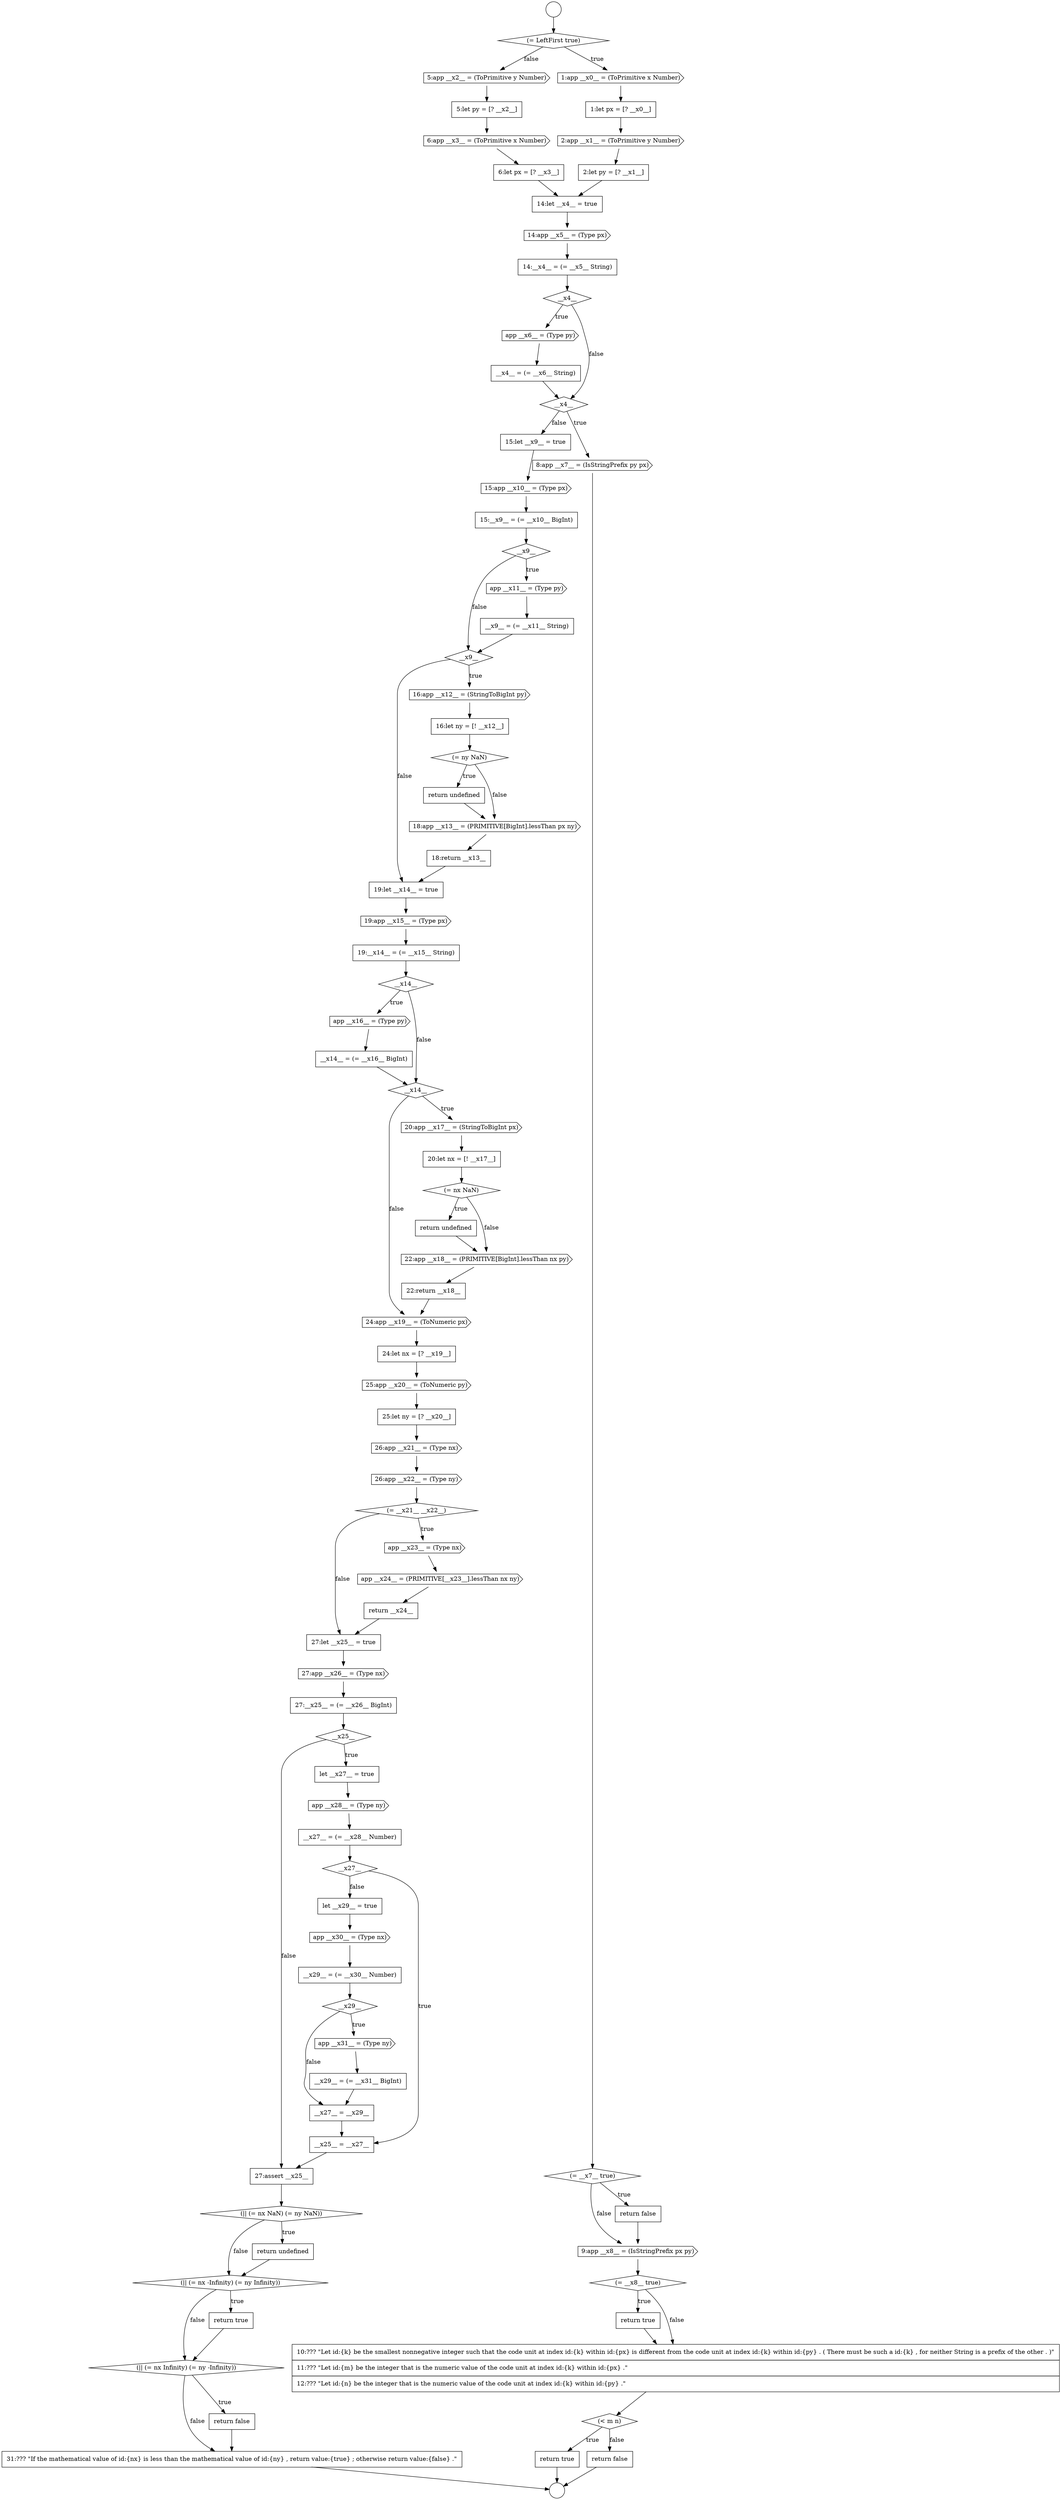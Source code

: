 digraph {
  node911 [shape=none, margin=0, label=<<font color="black">
    <table border="0" cellborder="1" cellspacing="0" cellpadding="10">
      <tr><td align="left">27:let __x25__ = true</td></tr>
    </table>
  </font>> color="black" fillcolor="white" style=filled]
  node919 [shape=none, margin=0, label=<<font color="black">
    <table border="0" cellborder="1" cellspacing="0" cellpadding="10">
      <tr><td align="left">let __x29__ = true</td></tr>
    </table>
  </font>> color="black" fillcolor="white" style=filled]
  node927 [shape=none, margin=0, label=<<font color="black">
    <table border="0" cellborder="1" cellspacing="0" cellpadding="10">
      <tr><td align="left">27:assert __x25__</td></tr>
    </table>
  </font>> color="black" fillcolor="white" style=filled]
  node907 [shape=diamond, label=<<font color="black">(= __x21__ __x22__)</font>> color="black" fillcolor="white" style=filled]
  node896 [shape=none, margin=0, label=<<font color="black">
    <table border="0" cellborder="1" cellspacing="0" cellpadding="10">
      <tr><td align="left">20:let nx = [! __x17__]</td></tr>
    </table>
  </font>> color="black" fillcolor="white" style=filled]
  node892 [shape=cds, label=<<font color="black">app __x16__ = (Type py)</font>> color="black" fillcolor="white" style=filled]
  node909 [shape=cds, label=<<font color="black">app __x24__ = (PRIMITIVE[__x23__].lessThan nx ny)</font>> color="black" fillcolor="white" style=filled]
  node893 [shape=none, margin=0, label=<<font color="black">
    <table border="0" cellborder="1" cellspacing="0" cellpadding="10">
      <tr><td align="left">__x14__ = (= __x16__ BigInt)</td></tr>
    </table>
  </font>> color="black" fillcolor="white" style=filled]
  node873 [shape=none, margin=0, label=<<font color="black">
    <table border="0" cellborder="1" cellspacing="0" cellpadding="10">
      <tr><td align="left">return true</td></tr>
    </table>
  </font>> color="black" fillcolor="white" style=filled]
  node878 [shape=diamond, label=<<font color="black">__x9__</font>> color="black" fillcolor="white" style=filled]
  node861 [shape=diamond, label=<<font color="black">__x4__</font>> color="black" fillcolor="white" style=filled]
  node913 [shape=none, margin=0, label=<<font color="black">
    <table border="0" cellborder="1" cellspacing="0" cellpadding="10">
      <tr><td align="left">27:__x25__ = (= __x26__ BigInt)</td></tr>
    </table>
  </font>> color="black" fillcolor="white" style=filled]
  node930 [shape=diamond, label=<<font color="black">(|| (= nx -Infinity) (= ny Infinity))</font>> color="black" fillcolor="white" style=filled]
  node898 [shape=none, margin=0, label=<<font color="black">
    <table border="0" cellborder="1" cellspacing="0" cellpadding="10">
      <tr><td align="left">return undefined</td></tr>
    </table>
  </font>> color="black" fillcolor="white" style=filled]
  node885 [shape=none, margin=0, label=<<font color="black">
    <table border="0" cellborder="1" cellspacing="0" cellpadding="10">
      <tr><td align="left">return undefined</td></tr>
    </table>
  </font>> color="black" fillcolor="white" style=filled]
  node917 [shape=none, margin=0, label=<<font color="black">
    <table border="0" cellborder="1" cellspacing="0" cellpadding="10">
      <tr><td align="left">__x27__ = (= __x28__ Number)</td></tr>
    </table>
  </font>> color="black" fillcolor="white" style=filled]
  node934 [shape=none, margin=0, label=<<font color="black">
    <table border="0" cellborder="1" cellspacing="0" cellpadding="10">
      <tr><td align="left">31:??? &quot;If the mathematical value of id:{nx} is less than the mathematical value of id:{ny} , return value:{true} ; otherwise return value:{false} .&quot;</td></tr>
    </table>
  </font>> color="black" fillcolor="white" style=filled]
  node902 [shape=none, margin=0, label=<<font color="black">
    <table border="0" cellborder="1" cellspacing="0" cellpadding="10">
      <tr><td align="left">24:let nx = [? __x19__]</td></tr>
    </table>
  </font>> color="black" fillcolor="white" style=filled]
  node853 [shape=none, margin=0, label=<<font color="black">
    <table border="0" cellborder="1" cellspacing="0" cellpadding="10">
      <tr><td align="left">2:let py = [? __x1__]</td></tr>
    </table>
  </font>> color="black" fillcolor="white" style=filled]
  node870 [shape=none, margin=0, label=<<font color="black">
    <table border="0" cellborder="1" cellspacing="0" cellpadding="10">
      <tr><td align="left">return true</td></tr>
    </table>
  </font>> color="black" fillcolor="white" style=filled]
  node881 [shape=diamond, label=<<font color="black">__x9__</font>> color="black" fillcolor="white" style=filled]
  node924 [shape=none, margin=0, label=<<font color="black">
    <table border="0" cellborder="1" cellspacing="0" cellpadding="10">
      <tr><td align="left">__x29__ = (= __x31__ BigInt)</td></tr>
    </table>
  </font>> color="black" fillcolor="white" style=filled]
  node905 [shape=cds, label=<<font color="black">26:app __x21__ = (Type nx)</font>> color="black" fillcolor="white" style=filled]
  node877 [shape=none, margin=0, label=<<font color="black">
    <table border="0" cellborder="1" cellspacing="0" cellpadding="10">
      <tr><td align="left">15:__x9__ = (= __x10__ BigInt)</td></tr>
    </table>
  </font>> color="black" fillcolor="white" style=filled]
  node866 [shape=diamond, label=<<font color="black">(= __x7__ true)</font>> color="black" fillcolor="white" style=filled]
  node849 [shape=diamond, label=<<font color="black">(= LeftFirst true)</font>> color="black" fillcolor="white" style=filled]
  node920 [shape=cds, label=<<font color="black">app __x30__ = (Type nx)</font>> color="black" fillcolor="white" style=filled]
  node925 [shape=none, margin=0, label=<<font color="black">
    <table border="0" cellborder="1" cellspacing="0" cellpadding="10">
      <tr><td align="left">__x27__ = __x29__</td></tr>
    </table>
  </font>> color="black" fillcolor="white" style=filled]
  node910 [shape=none, margin=0, label=<<font color="black">
    <table border="0" cellborder="1" cellspacing="0" cellpadding="10">
      <tr><td align="left">return __x24__</td></tr>
    </table>
  </font>> color="black" fillcolor="white" style=filled]
  node894 [shape=diamond, label=<<font color="black">__x14__</font>> color="black" fillcolor="white" style=filled]
  node862 [shape=cds, label=<<font color="black">app __x6__ = (Type py)</font>> color="black" fillcolor="white" style=filled]
  node916 [shape=cds, label=<<font color="black">app __x28__ = (Type ny)</font>> color="black" fillcolor="white" style=filled]
  node847 [shape=circle label=" " color="black" fillcolor="white" style=filled]
  node879 [shape=cds, label=<<font color="black">app __x11__ = (Type py)</font>> color="black" fillcolor="white" style=filled]
  node852 [shape=cds, label=<<font color="black">2:app __x1__ = (ToPrimitive y Number)</font>> color="black" fillcolor="white" style=filled]
  node889 [shape=cds, label=<<font color="black">19:app __x15__ = (Type px)</font>> color="black" fillcolor="white" style=filled]
  node874 [shape=none, margin=0, label=<<font color="black">
    <table border="0" cellborder="1" cellspacing="0" cellpadding="10">
      <tr><td align="left">return false</td></tr>
    </table>
  </font>> color="black" fillcolor="white" style=filled]
  node869 [shape=diamond, label=<<font color="black">(= __x8__ true)</font>> color="black" fillcolor="white" style=filled]
  node857 [shape=none, margin=0, label=<<font color="black">
    <table border="0" cellborder="1" cellspacing="0" cellpadding="10">
      <tr><td align="left">6:let px = [? __x3__]</td></tr>
    </table>
  </font>> color="black" fillcolor="white" style=filled]
  node884 [shape=diamond, label=<<font color="black">(= ny NaN)</font>> color="black" fillcolor="white" style=filled]
  node933 [shape=none, margin=0, label=<<font color="black">
    <table border="0" cellborder="1" cellspacing="0" cellpadding="10">
      <tr><td align="left">return false</td></tr>
    </table>
  </font>> color="black" fillcolor="white" style=filled]
  node901 [shape=cds, label=<<font color="black">24:app __x19__ = (ToNumeric px)</font>> color="black" fillcolor="white" style=filled]
  node921 [shape=none, margin=0, label=<<font color="black">
    <table border="0" cellborder="1" cellspacing="0" cellpadding="10">
      <tr><td align="left">__x29__ = (= __x30__ Number)</td></tr>
    </table>
  </font>> color="black" fillcolor="white" style=filled]
  node888 [shape=none, margin=0, label=<<font color="black">
    <table border="0" cellborder="1" cellspacing="0" cellpadding="10">
      <tr><td align="left">19:let __x14__ = true</td></tr>
    </table>
  </font>> color="black" fillcolor="white" style=filled]
  node926 [shape=none, margin=0, label=<<font color="black">
    <table border="0" cellborder="1" cellspacing="0" cellpadding="10">
      <tr><td align="left">__x25__ = __x27__</td></tr>
    </table>
  </font>> color="black" fillcolor="white" style=filled]
  node906 [shape=cds, label=<<font color="black">26:app __x22__ = (Type ny)</font>> color="black" fillcolor="white" style=filled]
  node856 [shape=cds, label=<<font color="black">6:app __x3__ = (ToPrimitive x Number)</font>> color="black" fillcolor="white" style=filled]
  node904 [shape=none, margin=0, label=<<font color="black">
    <table border="0" cellborder="1" cellspacing="0" cellpadding="10">
      <tr><td align="left">25:let ny = [? __x20__]</td></tr>
    </table>
  </font>> color="black" fillcolor="white" style=filled]
  node875 [shape=none, margin=0, label=<<font color="black">
    <table border="0" cellborder="1" cellspacing="0" cellpadding="10">
      <tr><td align="left">15:let __x9__ = true</td></tr>
    </table>
  </font>> color="black" fillcolor="white" style=filled]
  node900 [shape=none, margin=0, label=<<font color="black">
    <table border="0" cellborder="1" cellspacing="0" cellpadding="10">
      <tr><td align="left">22:return __x18__</td></tr>
    </table>
  </font>> color="black" fillcolor="white" style=filled]
  node880 [shape=none, margin=0, label=<<font color="black">
    <table border="0" cellborder="1" cellspacing="0" cellpadding="10">
      <tr><td align="left">__x9__ = (= __x11__ String)</td></tr>
    </table>
  </font>> color="black" fillcolor="white" style=filled]
  node863 [shape=none, margin=0, label=<<font color="black">
    <table border="0" cellborder="1" cellspacing="0" cellpadding="10">
      <tr><td align="left">__x4__ = (= __x6__ String)</td></tr>
    </table>
  </font>> color="black" fillcolor="white" style=filled]
  node890 [shape=none, margin=0, label=<<font color="black">
    <table border="0" cellborder="1" cellspacing="0" cellpadding="10">
      <tr><td align="left">19:__x14__ = (= __x15__ String)</td></tr>
    </table>
  </font>> color="black" fillcolor="white" style=filled]
  node858 [shape=none, margin=0, label=<<font color="black">
    <table border="0" cellborder="1" cellspacing="0" cellpadding="10">
      <tr><td align="left">14:let __x4__ = true</td></tr>
    </table>
  </font>> color="black" fillcolor="white" style=filled]
  node848 [shape=circle label=" " color="black" fillcolor="white" style=filled]
  node895 [shape=cds, label=<<font color="black">20:app __x17__ = (StringToBigInt px)</font>> color="black" fillcolor="white" style=filled]
  node915 [shape=none, margin=0, label=<<font color="black">
    <table border="0" cellborder="1" cellspacing="0" cellpadding="10">
      <tr><td align="left">let __x27__ = true</td></tr>
    </table>
  </font>> color="black" fillcolor="white" style=filled]
  node932 [shape=diamond, label=<<font color="black">(|| (= nx Infinity) (= ny -Infinity))</font>> color="black" fillcolor="white" style=filled]
  node912 [shape=cds, label=<<font color="black">27:app __x26__ = (Type nx)</font>> color="black" fillcolor="white" style=filled]
  node868 [shape=cds, label=<<font color="black">9:app __x8__ = (IsStringPrefix px py)</font>> color="black" fillcolor="white" style=filled]
  node883 [shape=none, margin=0, label=<<font color="black">
    <table border="0" cellborder="1" cellspacing="0" cellpadding="10">
      <tr><td align="left">16:let ny = [! __x12__]</td></tr>
    </table>
  </font>> color="black" fillcolor="white" style=filled]
  node851 [shape=none, margin=0, label=<<font color="black">
    <table border="0" cellborder="1" cellspacing="0" cellpadding="10">
      <tr><td align="left">1:let px = [? __x0__]</td></tr>
    </table>
  </font>> color="black" fillcolor="white" style=filled]
  node922 [shape=diamond, label=<<font color="black">__x29__</font>> color="black" fillcolor="white" style=filled]
  node855 [shape=none, margin=0, label=<<font color="black">
    <table border="0" cellborder="1" cellspacing="0" cellpadding="10">
      <tr><td align="left">5:let py = [? __x2__]</td></tr>
    </table>
  </font>> color="black" fillcolor="white" style=filled]
  node872 [shape=diamond, label=<<font color="black">(&lt; m n)</font>> color="black" fillcolor="white" style=filled]
  node887 [shape=none, margin=0, label=<<font color="black">
    <table border="0" cellborder="1" cellspacing="0" cellpadding="10">
      <tr><td align="left">18:return __x13__</td></tr>
    </table>
  </font>> color="black" fillcolor="white" style=filled]
  node864 [shape=diamond, label=<<font color="black">__x4__</font>> color="black" fillcolor="white" style=filled]
  node876 [shape=cds, label=<<font color="black">15:app __x10__ = (Type px)</font>> color="black" fillcolor="white" style=filled]
  node859 [shape=cds, label=<<font color="black">14:app __x5__ = (Type px)</font>> color="black" fillcolor="white" style=filled]
  node931 [shape=none, margin=0, label=<<font color="black">
    <table border="0" cellborder="1" cellspacing="0" cellpadding="10">
      <tr><td align="left">return true</td></tr>
    </table>
  </font>> color="black" fillcolor="white" style=filled]
  node903 [shape=cds, label=<<font color="black">25:app __x20__ = (ToNumeric py)</font>> color="black" fillcolor="white" style=filled]
  node891 [shape=diamond, label=<<font color="black">__x14__</font>> color="black" fillcolor="white" style=filled]
  node914 [shape=diamond, label=<<font color="black">__x25__</font>> color="black" fillcolor="white" style=filled]
  node929 [shape=none, margin=0, label=<<font color="black">
    <table border="0" cellborder="1" cellspacing="0" cellpadding="10">
      <tr><td align="left">return undefined</td></tr>
    </table>
  </font>> color="black" fillcolor="white" style=filled]
  node899 [shape=cds, label=<<font color="black">22:app __x18__ = (PRIMITIVE[BigInt].lessThan nx py)</font>> color="black" fillcolor="white" style=filled]
  node854 [shape=cds, label=<<font color="black">5:app __x2__ = (ToPrimitive y Number)</font>> color="black" fillcolor="white" style=filled]
  node867 [shape=none, margin=0, label=<<font color="black">
    <table border="0" cellborder="1" cellspacing="0" cellpadding="10">
      <tr><td align="left">return false</td></tr>
    </table>
  </font>> color="black" fillcolor="white" style=filled]
  node865 [shape=cds, label=<<font color="black">8:app __x7__ = (IsStringPrefix py px)</font>> color="black" fillcolor="white" style=filled]
  node918 [shape=diamond, label=<<font color="black">__x27__</font>> color="black" fillcolor="white" style=filled]
  node897 [shape=diamond, label=<<font color="black">(= nx NaN)</font>> color="black" fillcolor="white" style=filled]
  node886 [shape=cds, label=<<font color="black">18:app __x13__ = (PRIMITIVE[BigInt].lessThan px ny)</font>> color="black" fillcolor="white" style=filled]
  node928 [shape=diamond, label=<<font color="black">(|| (= nx NaN) (= ny NaN))</font>> color="black" fillcolor="white" style=filled]
  node860 [shape=none, margin=0, label=<<font color="black">
    <table border="0" cellborder="1" cellspacing="0" cellpadding="10">
      <tr><td align="left">14:__x4__ = (= __x5__ String)</td></tr>
    </table>
  </font>> color="black" fillcolor="white" style=filled]
  node908 [shape=cds, label=<<font color="black">app __x23__ = (Type nx)</font>> color="black" fillcolor="white" style=filled]
  node850 [shape=cds, label=<<font color="black">1:app __x0__ = (ToPrimitive x Number)</font>> color="black" fillcolor="white" style=filled]
  node871 [shape=none, margin=0, label=<<font color="black">
    <table border="0" cellborder="1" cellspacing="0" cellpadding="10">
      <tr><td align="left">10:??? &quot;Let id:{k} be the smallest nonnegative integer such that the code unit at index id:{k} within id:{px} is different from the code unit at index id:{k} within id:{py} . ( There must be such a id:{k} , for neither String is a prefix of the other . )&quot;</td></tr>
      <tr><td align="left">11:??? &quot;Let id:{m} be the integer that is the numeric value of the code unit at index id:{k} within id:{px} .&quot;</td></tr>
      <tr><td align="left">12:??? &quot;Let id:{n} be the integer that is the numeric value of the code unit at index id:{k} within id:{py} .&quot;</td></tr>
    </table>
  </font>> color="black" fillcolor="white" style=filled]
  node923 [shape=cds, label=<<font color="black">app __x31__ = (Type ny)</font>> color="black" fillcolor="white" style=filled]
  node882 [shape=cds, label=<<font color="black">16:app __x12__ = (StringToBigInt py)</font>> color="black" fillcolor="white" style=filled]
  node875 -> node876 [ color="black"]
  node883 -> node884 [ color="black"]
  node882 -> node883 [ color="black"]
  node901 -> node902 [ color="black"]
  node906 -> node907 [ color="black"]
  node933 -> node934 [ color="black"]
  node891 -> node892 [label=<<font color="black">true</font>> color="black"]
  node891 -> node894 [label=<<font color="black">false</font>> color="black"]
  node911 -> node912 [ color="black"]
  node863 -> node864 [ color="black"]
  node855 -> node856 [ color="black"]
  node904 -> node905 [ color="black"]
  node920 -> node921 [ color="black"]
  node923 -> node924 [ color="black"]
  node924 -> node925 [ color="black"]
  node902 -> node903 [ color="black"]
  node910 -> node911 [ color="black"]
  node860 -> node861 [ color="black"]
  node893 -> node894 [ color="black"]
  node892 -> node893 [ color="black"]
  node914 -> node915 [label=<<font color="black">true</font>> color="black"]
  node914 -> node927 [label=<<font color="black">false</font>> color="black"]
  node857 -> node858 [ color="black"]
  node853 -> node858 [ color="black"]
  node934 -> node848 [ color="black"]
  node877 -> node878 [ color="black"]
  node864 -> node865 [label=<<font color="black">true</font>> color="black"]
  node864 -> node875 [label=<<font color="black">false</font>> color="black"]
  node858 -> node859 [ color="black"]
  node930 -> node931 [label=<<font color="black">true</font>> color="black"]
  node930 -> node932 [label=<<font color="black">false</font>> color="black"]
  node905 -> node906 [ color="black"]
  node926 -> node927 [ color="black"]
  node928 -> node929 [label=<<font color="black">true</font>> color="black"]
  node928 -> node930 [label=<<font color="black">false</font>> color="black"]
  node879 -> node880 [ color="black"]
  node851 -> node852 [ color="black"]
  node862 -> node863 [ color="black"]
  node912 -> node913 [ color="black"]
  node870 -> node871 [ color="black"]
  node885 -> node886 [ color="black"]
  node922 -> node923 [label=<<font color="black">true</font>> color="black"]
  node922 -> node925 [label=<<font color="black">false</font>> color="black"]
  node915 -> node916 [ color="black"]
  node871 -> node872 [ color="black"]
  node850 -> node851 [ color="black"]
  node849 -> node850 [label=<<font color="black">true</font>> color="black"]
  node849 -> node854 [label=<<font color="black">false</font>> color="black"]
  node854 -> node855 [ color="black"]
  node918 -> node926 [label=<<font color="black">true</font>> color="black"]
  node918 -> node919 [label=<<font color="black">false</font>> color="black"]
  node876 -> node877 [ color="black"]
  node889 -> node890 [ color="black"]
  node884 -> node885 [label=<<font color="black">true</font>> color="black"]
  node884 -> node886 [label=<<font color="black">false</font>> color="black"]
  node886 -> node887 [ color="black"]
  node898 -> node899 [ color="black"]
  node868 -> node869 [ color="black"]
  node929 -> node930 [ color="black"]
  node867 -> node868 [ color="black"]
  node873 -> node848 [ color="black"]
  node861 -> node862 [label=<<font color="black">true</font>> color="black"]
  node861 -> node864 [label=<<font color="black">false</font>> color="black"]
  node881 -> node882 [label=<<font color="black">true</font>> color="black"]
  node881 -> node888 [label=<<font color="black">false</font>> color="black"]
  node880 -> node881 [ color="black"]
  node907 -> node908 [label=<<font color="black">true</font>> color="black"]
  node907 -> node911 [label=<<font color="black">false</font>> color="black"]
  node888 -> node889 [ color="black"]
  node878 -> node879 [label=<<font color="black">true</font>> color="black"]
  node878 -> node881 [label=<<font color="black">false</font>> color="black"]
  node847 -> node849 [ color="black"]
  node897 -> node898 [label=<<font color="black">true</font>> color="black"]
  node897 -> node899 [label=<<font color="black">false</font>> color="black"]
  node866 -> node867 [label=<<font color="black">true</font>> color="black"]
  node866 -> node868 [label=<<font color="black">false</font>> color="black"]
  node925 -> node926 [ color="black"]
  node908 -> node909 [ color="black"]
  node896 -> node897 [ color="black"]
  node899 -> node900 [ color="black"]
  node890 -> node891 [ color="black"]
  node909 -> node910 [ color="black"]
  node917 -> node918 [ color="black"]
  node874 -> node848 [ color="black"]
  node903 -> node904 [ color="black"]
  node900 -> node901 [ color="black"]
  node931 -> node932 [ color="black"]
  node865 -> node866 [ color="black"]
  node887 -> node888 [ color="black"]
  node919 -> node920 [ color="black"]
  node913 -> node914 [ color="black"]
  node869 -> node870 [label=<<font color="black">true</font>> color="black"]
  node869 -> node871 [label=<<font color="black">false</font>> color="black"]
  node927 -> node928 [ color="black"]
  node852 -> node853 [ color="black"]
  node916 -> node917 [ color="black"]
  node895 -> node896 [ color="black"]
  node859 -> node860 [ color="black"]
  node894 -> node895 [label=<<font color="black">true</font>> color="black"]
  node894 -> node901 [label=<<font color="black">false</font>> color="black"]
  node872 -> node873 [label=<<font color="black">true</font>> color="black"]
  node872 -> node874 [label=<<font color="black">false</font>> color="black"]
  node921 -> node922 [ color="black"]
  node856 -> node857 [ color="black"]
  node932 -> node933 [label=<<font color="black">true</font>> color="black"]
  node932 -> node934 [label=<<font color="black">false</font>> color="black"]
}
